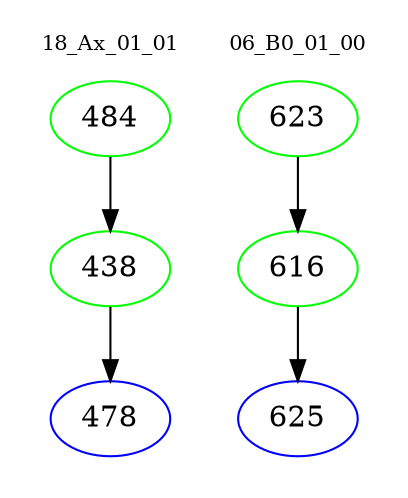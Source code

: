 digraph{
subgraph cluster_0 {
color = white
label = "18_Ax_01_01";
fontsize=10;
T0_484 [label="484", color="green"]
T0_484 -> T0_438 [color="black"]
T0_438 [label="438", color="green"]
T0_438 -> T0_478 [color="black"]
T0_478 [label="478", color="blue"]
}
subgraph cluster_1 {
color = white
label = "06_B0_01_00";
fontsize=10;
T1_623 [label="623", color="green"]
T1_623 -> T1_616 [color="black"]
T1_616 [label="616", color="green"]
T1_616 -> T1_625 [color="black"]
T1_625 [label="625", color="blue"]
}
}

